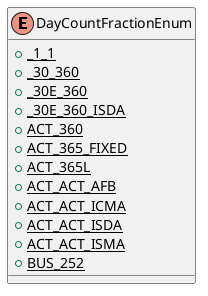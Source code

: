@startuml

    enum DayCountFractionEnum [[DayCountFractionEnum.html]] {
        {static} +_1_1
        {static} +_30_360
        {static} +_30E_360
        {static} +_30E_360_ISDA
        {static} +ACT_360
        {static} +ACT_365_FIXED
        {static} +ACT_365L
        {static} +ACT_ACT_AFB
        {static} +ACT_ACT_ICMA
        {static} +ACT_ACT_ISDA
        {static} +ACT_ACT_ISMA
        {static} +BUS_252
    }

@enduml
